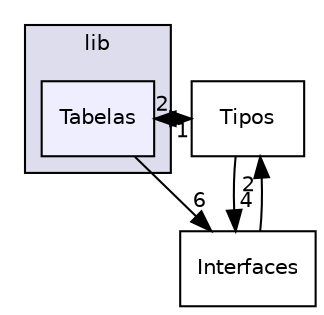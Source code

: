 digraph "lib/Tabelas" {
  compound=true
  node [ fontsize="10", fontname="Helvetica"];
  edge [ labelfontsize="10", labelfontname="Helvetica"];
  subgraph clusterdir_97aefd0d527b934f1d99a682da8fe6a9 {
    graph [ bgcolor="#ddddee", pencolor="black", label="lib" fontname="Helvetica", fontsize="10", URL="dir_97aefd0d527b934f1d99a682da8fe6a9.html"]
  dir_01b6a2534379e15a8ee020dbfff403cb [shape=box, label="Tabelas", style="filled", fillcolor="#eeeeff", pencolor="black", URL="dir_01b6a2534379e15a8ee020dbfff403cb.html"];
  }
  dir_ffc3271e8ef812ad256a88e75a8b242c [shape=box label="Tipos" URL="dir_ffc3271e8ef812ad256a88e75a8b242c.html"];
  dir_245813bd18e50524b735948a806de767 [shape=box label="Interfaces" URL="dir_245813bd18e50524b735948a806de767.html"];
  dir_ffc3271e8ef812ad256a88e75a8b242c->dir_245813bd18e50524b735948a806de767 [headlabel="4", labeldistance=1.5 headhref="dir_000003_000001.html"];
  dir_ffc3271e8ef812ad256a88e75a8b242c->dir_01b6a2534379e15a8ee020dbfff403cb [headlabel="1", labeldistance=1.5 headhref="dir_000003_000002.html"];
  dir_245813bd18e50524b735948a806de767->dir_ffc3271e8ef812ad256a88e75a8b242c [headlabel="2", labeldistance=1.5 headhref="dir_000001_000003.html"];
  dir_01b6a2534379e15a8ee020dbfff403cb->dir_ffc3271e8ef812ad256a88e75a8b242c [headlabel="2", labeldistance=1.5 headhref="dir_000002_000003.html"];
  dir_01b6a2534379e15a8ee020dbfff403cb->dir_245813bd18e50524b735948a806de767 [headlabel="6", labeldistance=1.5 headhref="dir_000002_000001.html"];
}
